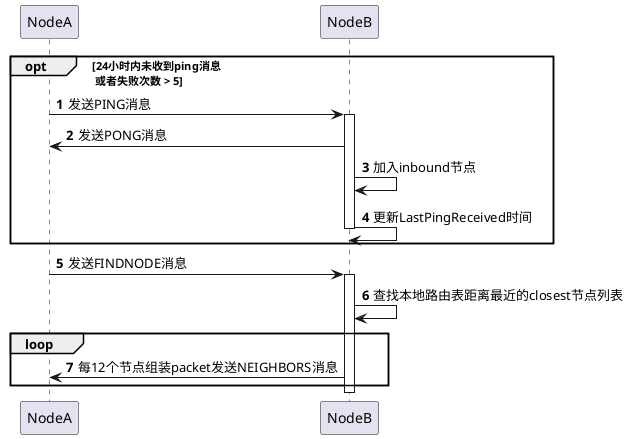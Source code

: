 @startuml
'https://plantuml.com/sequence-diagram

autonumber

'Alice -> Bob: Authentication Request
'Bob --> Alice: Authentication Response
'
'Alice -> Bob: Another authentication Request
'Alice <-- Bob: another authentication Response
opt 24小时内未收到ping消息 \n 或者失败次数 > 5

NodeA -> NodeB: 发送PING消息
activate NodeB
NodeB -> NodeA: 发送PONG消息
NodeB -> NodeB: 加入inbound节点
NodeB -> NodeB: 更新LastPingReceived时间
deactivate NodeB
end opt

NodeA -> NodeB: 发送FINDNODE消息
activate NodeB
NodeB -> NodeB: 查找本地路由表距离最近的closest节点列表
loop
NodeB -> NodeA: 每12个节点组装packet发送NEIGHBORS消息
end loop
deactivate NodeB


@enduml
